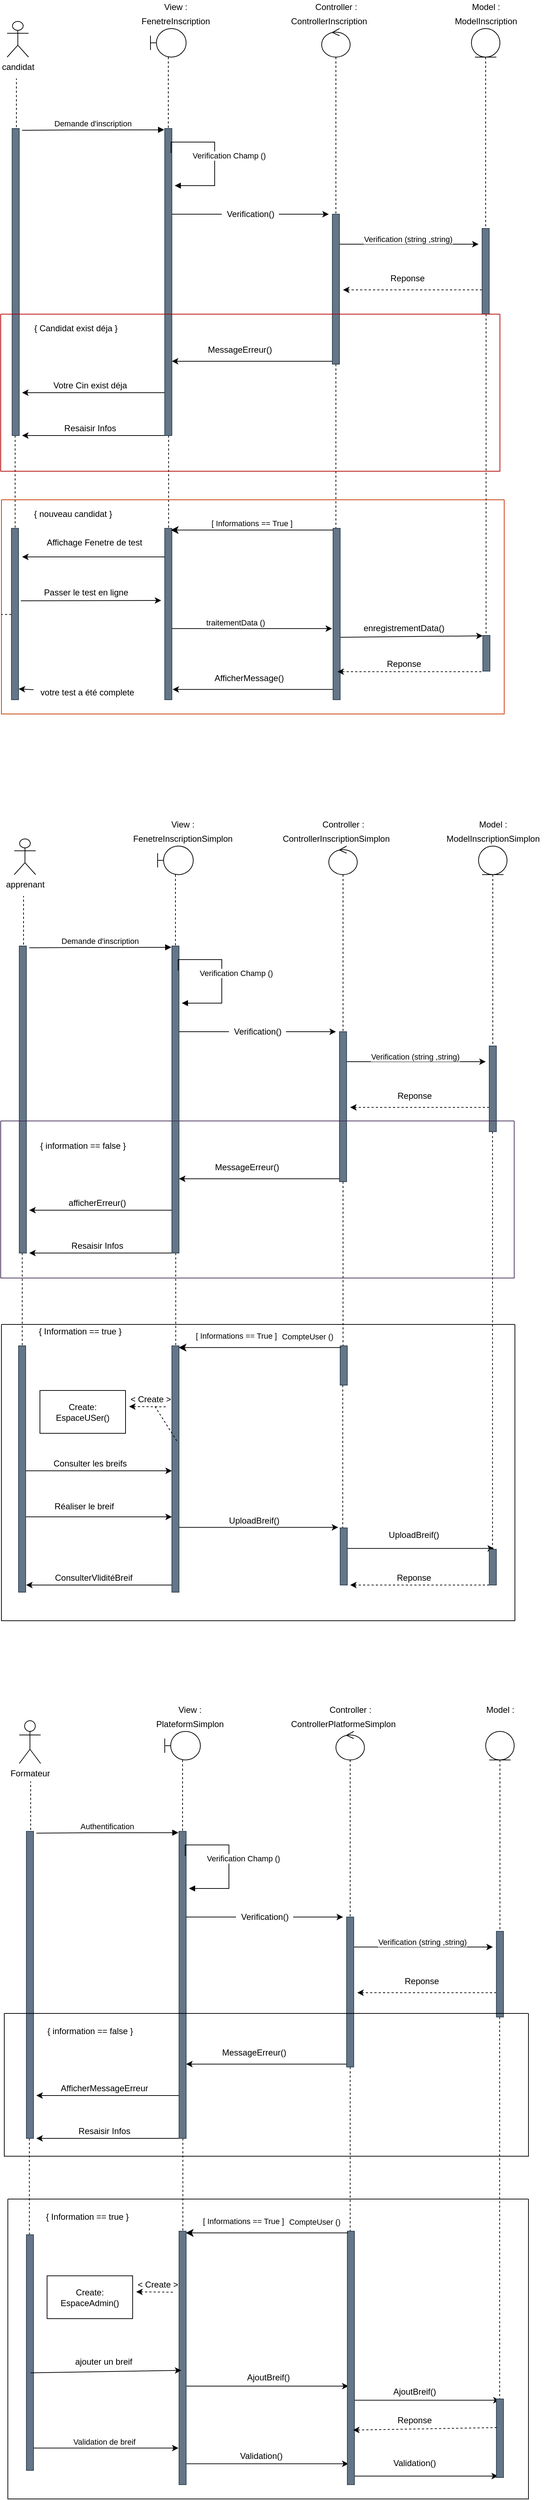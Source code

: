 <mxfile version="15.8.4" type="device"><diagram id="kgpKYQtTHZ0yAKxKKP6v" name="Page-1"><mxGraphModel dx="1038" dy="649" grid="1" gridSize="10" guides="1" tooltips="1" connect="1" arrows="1" fold="1" page="1" pageScale="1" pageWidth="850" pageHeight="1100" background="none" math="0" shadow="0"><root><mxCell id="0"/><mxCell id="1" parent="0"/><mxCell id="9HaZti-iCCpp-NZHSyzZ-1" value="candidat" style="shape=umlActor;verticalLabelPosition=bottom;verticalAlign=top;html=1;outlineConnect=0;" parent="1" vertex="1"><mxGeometry x="29" y="50" width="30" height="50" as="geometry"/></mxCell><mxCell id="9HaZti-iCCpp-NZHSyzZ-6" style="edgeStyle=orthogonalEdgeStyle;rounded=0;orthogonalLoop=1;jettySize=auto;html=1;dashed=1;endArrow=none;endFill=0;" parent="1" edge="1"><mxGeometry relative="1" as="geometry"><mxPoint x="42" y="130" as="targetPoint"/><mxPoint x="38" y="200" as="sourcePoint"/><Array as="points"><mxPoint x="42" y="200"/></Array></mxGeometry></mxCell><mxCell id="9HaZti-iCCpp-NZHSyzZ-76" style="edgeStyle=none;rounded=0;orthogonalLoop=1;jettySize=auto;html=1;entryX=0.52;entryY=0.07;entryDx=0;entryDy=0;entryPerimeter=0;endArrow=none;endFill=0;dashed=1;" parent="1" source="9HaZti-iCCpp-NZHSyzZ-5" target="9HaZti-iCCpp-NZHSyzZ-75" edge="1"><mxGeometry relative="1" as="geometry"/></mxCell><mxCell id="9HaZti-iCCpp-NZHSyzZ-5" value="" style="html=1;points=[];perimeter=orthogonalPerimeter;fillColor=#647687;fontColor=#ffffff;strokeColor=#314354;" parent="1" vertex="1"><mxGeometry x="36" y="200" width="10" height="430" as="geometry"/></mxCell><mxCell id="9HaZti-iCCpp-NZHSyzZ-11" value="" style="shape=umlLifeline;participant=umlBoundary;perimeter=lifelinePerimeter;whiteSpace=wrap;html=1;container=1;collapsible=0;recursiveResize=0;verticalAlign=top;spacingTop=36;outlineConnect=0;" parent="1" vertex="1"><mxGeometry x="230" y="60" width="50" height="140" as="geometry"/></mxCell><mxCell id="9HaZti-iCCpp-NZHSyzZ-13" value="" style="shape=umlLifeline;participant=umlControl;perimeter=lifelinePerimeter;whiteSpace=wrap;html=1;container=1;collapsible=0;recursiveResize=0;verticalAlign=top;spacingTop=36;outlineConnect=0;" parent="1" vertex="1"><mxGeometry x="470" y="60" width="40" height="260" as="geometry"/></mxCell><mxCell id="9HaZti-iCCpp-NZHSyzZ-14" value="" style="shape=umlLifeline;participant=umlEntity;perimeter=lifelinePerimeter;whiteSpace=wrap;html=1;container=1;collapsible=0;recursiveResize=0;verticalAlign=top;spacingTop=36;outlineConnect=0;" parent="1" vertex="1"><mxGeometry x="680" y="60" width="40" height="280" as="geometry"/></mxCell><mxCell id="9HaZti-iCCpp-NZHSyzZ-22" style="edgeStyle=orthogonalEdgeStyle;rounded=0;orthogonalLoop=1;jettySize=auto;html=1;endArrow=classic;endFill=1;startArrow=none;" parent="1" source="9HaZti-iCCpp-NZHSyzZ-23" edge="1"><mxGeometry relative="1" as="geometry"><mxPoint x="480" y="320" as="targetPoint"/></mxGeometry></mxCell><mxCell id="9HaZti-iCCpp-NZHSyzZ-46" style="edgeStyle=none;rounded=0;orthogonalLoop=1;jettySize=auto;html=1;endArrow=classic;endFill=1;" parent="1" source="9HaZti-iCCpp-NZHSyzZ-15" edge="1"><mxGeometry relative="1" as="geometry"><mxPoint x="50" y="570" as="targetPoint"/></mxGeometry></mxCell><mxCell id="9HaZti-iCCpp-NZHSyzZ-54" style="edgeStyle=none;rounded=0;orthogonalLoop=1;jettySize=auto;html=1;endArrow=classic;endFill=1;" parent="1" source="9HaZti-iCCpp-NZHSyzZ-15" edge="1"><mxGeometry relative="1" as="geometry"><mxPoint x="50" y="630" as="targetPoint"/><Array as="points"><mxPoint x="190" y="630"/></Array></mxGeometry></mxCell><mxCell id="9HaZti-iCCpp-NZHSyzZ-77" style="edgeStyle=none;rounded=0;orthogonalLoop=1;jettySize=auto;html=1;entryX=0.54;entryY=0.12;entryDx=0;entryDy=0;entryPerimeter=0;dashed=1;endArrow=none;endFill=0;" parent="1" source="9HaZti-iCCpp-NZHSyzZ-15" target="9HaZti-iCCpp-NZHSyzZ-69" edge="1"><mxGeometry relative="1" as="geometry"/></mxCell><mxCell id="9HaZti-iCCpp-NZHSyzZ-15" value="" style="html=1;points=[];perimeter=orthogonalPerimeter;fillColor=#647687;fontColor=#ffffff;strokeColor=#314354;" parent="1" vertex="1"><mxGeometry x="250" y="200" width="10" height="430" as="geometry"/></mxCell><mxCell id="9HaZti-iCCpp-NZHSyzZ-26" style="edgeStyle=orthogonalEdgeStyle;rounded=0;orthogonalLoop=1;jettySize=auto;html=1;endArrow=classic;endFill=1;" parent="1" source="9HaZti-iCCpp-NZHSyzZ-16" edge="1"><mxGeometry relative="1" as="geometry"><mxPoint x="690" y="362" as="targetPoint"/><Array as="points"><mxPoint x="580" y="362"/><mxPoint x="580" y="362"/></Array></mxGeometry></mxCell><mxCell id="9HaZti-iCCpp-NZHSyzZ-27" value="Verification (string ,string)" style="edgeLabel;html=1;align=center;verticalAlign=middle;resizable=0;points=[];" parent="9HaZti-iCCpp-NZHSyzZ-26" vertex="1" connectable="0"><mxGeometry x="-0.3" y="7" relative="1" as="geometry"><mxPoint x="27" as="offset"/></mxGeometry></mxCell><mxCell id="9HaZti-iCCpp-NZHSyzZ-42" style="edgeStyle=orthogonalEdgeStyle;rounded=0;orthogonalLoop=1;jettySize=auto;html=1;endArrow=classic;endFill=1;" parent="1" source="9HaZti-iCCpp-NZHSyzZ-16" edge="1"><mxGeometry relative="1" as="geometry"><mxPoint x="260" y="526" as="targetPoint"/><Array as="points"><mxPoint x="390" y="526"/><mxPoint x="390" y="526"/></Array></mxGeometry></mxCell><mxCell id="9HaZti-iCCpp-NZHSyzZ-61" style="edgeStyle=none;rounded=0;orthogonalLoop=1;jettySize=auto;html=1;endArrow=none;endFill=0;dashed=1;entryX=0.4;entryY=0.06;entryDx=0;entryDy=0;entryPerimeter=0;" parent="1" source="9HaZti-iCCpp-NZHSyzZ-16" target="9HaZti-iCCpp-NZHSyzZ-62" edge="1"><mxGeometry relative="1" as="geometry"/></mxCell><mxCell id="9HaZti-iCCpp-NZHSyzZ-16" value="" style="html=1;points=[];perimeter=orthogonalPerimeter;fillColor=#647687;fontColor=#ffffff;strokeColor=#314354;" parent="1" vertex="1"><mxGeometry x="485" y="320" width="10" height="210" as="geometry"/></mxCell><mxCell id="9HaZti-iCCpp-NZHSyzZ-18" value="Demande d'inscription" style="html=1;verticalAlign=bottom;endArrow=block;rounded=0;entryX=-0.08;entryY=0.17;entryDx=0;entryDy=0;entryPerimeter=0;exitX=1;exitY=0.166;exitDx=0;exitDy=0;exitPerimeter=0;" parent="1" edge="1"><mxGeometry width="80" relative="1" as="geometry"><mxPoint x="50" y="202.5" as="sourcePoint"/><mxPoint x="249.2" y="201.8" as="targetPoint"/><Array as="points"><mxPoint x="120" y="202"/></Array></mxGeometry></mxCell><mxCell id="9HaZti-iCCpp-NZHSyzZ-21" value="Verification Champ ()" style="html=1;verticalAlign=bottom;endArrow=block;rounded=0;exitX=0.88;exitY=0.08;exitDx=0;exitDy=0;exitPerimeter=0;edgeStyle=orthogonalEdgeStyle;" parent="1" source="9HaZti-iCCpp-NZHSyzZ-15" edge="1"><mxGeometry x="0.085" y="20" width="80" relative="1" as="geometry"><mxPoint x="260" y="330" as="sourcePoint"/><mxPoint x="264" y="280" as="targetPoint"/><Array as="points"><mxPoint x="320" y="219"/><mxPoint x="320" y="280"/><mxPoint x="264" y="280"/></Array><mxPoint as="offset"/></mxGeometry></mxCell><mxCell id="9HaZti-iCCpp-NZHSyzZ-23" value="Verification()" style="text;html=1;align=center;verticalAlign=middle;resizable=0;points=[];autosize=1;strokeColor=none;fillColor=none;" parent="1" vertex="1"><mxGeometry x="330" y="310" width="80" height="20" as="geometry"/></mxCell><mxCell id="9HaZti-iCCpp-NZHSyzZ-24" value="" style="edgeStyle=orthogonalEdgeStyle;rounded=0;orthogonalLoop=1;jettySize=auto;html=1;endArrow=none;endFill=1;" parent="1" source="9HaZti-iCCpp-NZHSyzZ-15" target="9HaZti-iCCpp-NZHSyzZ-23" edge="1"><mxGeometry relative="1" as="geometry"><mxPoint x="480" y="320" as="targetPoint"/><mxPoint x="260" y="320" as="sourcePoint"/><Array as="points"><mxPoint x="270" y="320"/><mxPoint x="270" y="320"/></Array></mxGeometry></mxCell><mxCell id="9HaZti-iCCpp-NZHSyzZ-28" style="edgeStyle=orthogonalEdgeStyle;rounded=0;orthogonalLoop=1;jettySize=auto;html=1;endArrow=classic;endFill=1;dashed=1;" parent="1" source="9HaZti-iCCpp-NZHSyzZ-25" edge="1"><mxGeometry relative="1" as="geometry"><mxPoint x="500" y="426" as="targetPoint"/><Array as="points"><mxPoint x="520" y="426"/></Array></mxGeometry></mxCell><mxCell id="9HaZti-iCCpp-NZHSyzZ-84" style="edgeStyle=none;rounded=0;orthogonalLoop=1;jettySize=auto;html=1;entryX=0.46;entryY=0.2;entryDx=0;entryDy=0;entryPerimeter=0;endArrow=classic;endFill=1;dashed=1;" parent="1" source="9HaZti-iCCpp-NZHSyzZ-25" target="9HaZti-iCCpp-NZHSyzZ-83" edge="1"><mxGeometry relative="1" as="geometry"/></mxCell><mxCell id="9HaZti-iCCpp-NZHSyzZ-25" value="" style="html=1;points=[];perimeter=orthogonalPerimeter;fillColor=#647687;fontColor=#ffffff;strokeColor=#314354;" parent="1" vertex="1"><mxGeometry x="695" y="340" width="10" height="120" as="geometry"/></mxCell><mxCell id="9HaZti-iCCpp-NZHSyzZ-29" value="Reponse" style="text;html=1;align=center;verticalAlign=middle;resizable=0;points=[];autosize=1;strokeColor=none;fillColor=none;" parent="1" vertex="1"><mxGeometry x="560" y="400" width="60" height="20" as="geometry"/></mxCell><mxCell id="9HaZti-iCCpp-NZHSyzZ-30" value="View :" style="text;html=1;align=center;verticalAlign=middle;resizable=0;points=[];autosize=1;strokeColor=none;fillColor=none;" parent="1" vertex="1"><mxGeometry x="240" y="20" width="50" height="20" as="geometry"/></mxCell><mxCell id="9HaZti-iCCpp-NZHSyzZ-31" value="Controller :" style="text;html=1;align=center;verticalAlign=middle;resizable=0;points=[];autosize=1;strokeColor=none;fillColor=none;" parent="1" vertex="1"><mxGeometry x="455" y="20" width="70" height="20" as="geometry"/></mxCell><mxCell id="9HaZti-iCCpp-NZHSyzZ-32" value="Model :" style="text;html=1;align=center;verticalAlign=middle;resizable=0;points=[];autosize=1;strokeColor=none;fillColor=none;" parent="1" vertex="1"><mxGeometry x="675" y="20" width="50" height="20" as="geometry"/></mxCell><mxCell id="9HaZti-iCCpp-NZHSyzZ-33" value="FenetreInscription" style="text;html=1;align=center;verticalAlign=middle;resizable=0;points=[];autosize=1;strokeColor=none;fillColor=none;" parent="1" vertex="1"><mxGeometry x="210" y="40" width="110" height="20" as="geometry"/></mxCell><mxCell id="9HaZti-iCCpp-NZHSyzZ-34" value="ControllerInscription" style="text;html=1;align=center;verticalAlign=middle;resizable=0;points=[];autosize=1;strokeColor=none;fillColor=none;" parent="1" vertex="1"><mxGeometry x="420" y="40" width="120" height="20" as="geometry"/></mxCell><mxCell id="9HaZti-iCCpp-NZHSyzZ-35" value="ModelInscription" style="text;html=1;align=center;verticalAlign=middle;resizable=0;points=[];autosize=1;strokeColor=none;fillColor=none;" parent="1" vertex="1"><mxGeometry x="650" y="40" width="100" height="20" as="geometry"/></mxCell><mxCell id="9HaZti-iCCpp-NZHSyzZ-40" value="" style="swimlane;startSize=0;strokeColor=#B20000;fillColor=#e51400;fontColor=#ffffff;swimlaneFillColor=none;" parent="1" vertex="1"><mxGeometry x="20" y="460" width="700" height="220" as="geometry"/></mxCell><mxCell id="9HaZti-iCCpp-NZHSyzZ-41" value="{ Candidat exist déja }" style="text;html=1;align=center;verticalAlign=middle;resizable=0;points=[];autosize=1;strokeColor=none;fillColor=none;" parent="9HaZti-iCCpp-NZHSyzZ-40" vertex="1"><mxGeometry x="40" y="10" width="130" height="20" as="geometry"/></mxCell><mxCell id="9HaZti-iCCpp-NZHSyzZ-43" value="MessageErreur()" style="text;html=1;align=center;verticalAlign=middle;resizable=0;points=[];autosize=1;strokeColor=none;fillColor=none;" parent="9HaZti-iCCpp-NZHSyzZ-40" vertex="1"><mxGeometry x="280" y="40" width="110" height="20" as="geometry"/></mxCell><mxCell id="9HaZti-iCCpp-NZHSyzZ-47" value="Votre Cin exist déja" style="text;html=1;align=center;verticalAlign=middle;resizable=0;points=[];autosize=1;strokeColor=none;fillColor=none;" parent="9HaZti-iCCpp-NZHSyzZ-40" vertex="1"><mxGeometry x="65" y="90" width="120" height="20" as="geometry"/></mxCell><mxCell id="9HaZti-iCCpp-NZHSyzZ-55" value="Resaisir Infos" style="text;html=1;align=center;verticalAlign=middle;resizable=0;points=[];autosize=1;strokeColor=none;fillColor=none;" parent="9HaZti-iCCpp-NZHSyzZ-40" vertex="1"><mxGeometry x="80" y="150" width="90" height="20" as="geometry"/></mxCell><mxCell id="9HaZti-iCCpp-NZHSyzZ-59" value="" style="swimlane;startSize=0;strokeColor=#C73500;fillColor=#fa6800;fontColor=#000000;" parent="1" vertex="1"><mxGeometry x="21" y="720" width="705" height="300" as="geometry"/></mxCell><mxCell id="9HaZti-iCCpp-NZHSyzZ-60" value="{ nouveau candidat }" style="text;html=1;align=center;verticalAlign=middle;resizable=0;points=[];autosize=1;strokeColor=none;fillColor=none;" parent="9HaZti-iCCpp-NZHSyzZ-59" vertex="1"><mxGeometry x="35" y="10" width="130" height="20" as="geometry"/></mxCell><mxCell id="9HaZti-iCCpp-NZHSyzZ-81" style="edgeStyle=none;rounded=0;orthogonalLoop=1;jettySize=auto;html=1;entryX=-0.14;entryY=0.585;entryDx=0;entryDy=0;entryPerimeter=0;endArrow=classic;endFill=1;" parent="9HaZti-iCCpp-NZHSyzZ-59" source="9HaZti-iCCpp-NZHSyzZ-69" target="9HaZti-iCCpp-NZHSyzZ-62" edge="1"><mxGeometry relative="1" as="geometry"/></mxCell><mxCell id="9HaZti-iCCpp-NZHSyzZ-82" value="traitementData ()" style="edgeLabel;html=1;align=center;verticalAlign=middle;resizable=0;points=[];" parent="9HaZti-iCCpp-NZHSyzZ-81" vertex="1" connectable="0"><mxGeometry x="-0.206" y="9" relative="1" as="geometry"><mxPoint as="offset"/></mxGeometry></mxCell><mxCell id="9HaZti-iCCpp-NZHSyzZ-92" style="edgeStyle=none;rounded=0;orthogonalLoop=1;jettySize=auto;html=1;entryX=1.02;entryY=0.937;entryDx=0;entryDy=0;entryPerimeter=0;endArrow=classic;endFill=1;startArrow=none;" parent="9HaZti-iCCpp-NZHSyzZ-59" source="9HaZti-iCCpp-NZHSyzZ-95" target="9HaZti-iCCpp-NZHSyzZ-75" edge="1"><mxGeometry relative="1" as="geometry"/></mxCell><mxCell id="9HaZti-iCCpp-NZHSyzZ-69" value="" style="html=1;points=[];perimeter=orthogonalPerimeter;strokeColor=#314354;fillColor=#647687;fontColor=#ffffff;" parent="9HaZti-iCCpp-NZHSyzZ-59" vertex="1"><mxGeometry x="229" y="40" width="10" height="240" as="geometry"/></mxCell><mxCell id="9HaZti-iCCpp-NZHSyzZ-71" value="Affichage Fenetre de test" style="text;html=1;align=center;verticalAlign=middle;resizable=0;points=[];autosize=1;strokeColor=none;fillColor=none;" parent="9HaZti-iCCpp-NZHSyzZ-59" vertex="1"><mxGeometry x="55" y="50" width="150" height="20" as="geometry"/></mxCell><mxCell id="9HaZti-iCCpp-NZHSyzZ-78" style="edgeStyle=none;rounded=0;orthogonalLoop=1;jettySize=auto;html=1;dashed=1;endArrow=none;endFill=0;" parent="9HaZti-iCCpp-NZHSyzZ-59" source="9HaZti-iCCpp-NZHSyzZ-75" target="9HaZti-iCCpp-NZHSyzZ-59" edge="1"><mxGeometry relative="1" as="geometry"/></mxCell><mxCell id="9HaZti-iCCpp-NZHSyzZ-79" style="edgeStyle=none;rounded=0;orthogonalLoop=1;jettySize=auto;html=1;endArrow=classic;endFill=1;exitX=1.32;exitY=0.423;exitDx=0;exitDy=0;exitPerimeter=0;" parent="9HaZti-iCCpp-NZHSyzZ-59" source="9HaZti-iCCpp-NZHSyzZ-75" edge="1"><mxGeometry relative="1" as="geometry"><mxPoint x="224" y="141" as="targetPoint"/></mxGeometry></mxCell><mxCell id="9HaZti-iCCpp-NZHSyzZ-75" value="" style="html=1;points=[];perimeter=orthogonalPerimeter;strokeColor=#314354;fillColor=#647687;fontColor=#ffffff;" parent="9HaZti-iCCpp-NZHSyzZ-59" vertex="1"><mxGeometry x="14" y="40" width="10" height="240" as="geometry"/></mxCell><mxCell id="9HaZti-iCCpp-NZHSyzZ-85" style="edgeStyle=none;rounded=0;orthogonalLoop=1;jettySize=auto;html=1;entryX=-0.02;entryY=0.01;entryDx=0;entryDy=0;entryPerimeter=0;endArrow=classic;endFill=1;exitX=0.82;exitY=0.636;exitDx=0;exitDy=0;exitPerimeter=0;" parent="9HaZti-iCCpp-NZHSyzZ-59" source="9HaZti-iCCpp-NZHSyzZ-62" target="9HaZti-iCCpp-NZHSyzZ-83" edge="1"><mxGeometry relative="1" as="geometry"><mxPoint x="474" y="181" as="sourcePoint"/></mxGeometry></mxCell><mxCell id="9HaZti-iCCpp-NZHSyzZ-89" style="edgeStyle=none;rounded=0;orthogonalLoop=1;jettySize=auto;html=1;entryX=1.1;entryY=0.94;entryDx=0;entryDy=0;entryPerimeter=0;endArrow=classic;endFill=1;" parent="9HaZti-iCCpp-NZHSyzZ-59" source="9HaZti-iCCpp-NZHSyzZ-62" target="9HaZti-iCCpp-NZHSyzZ-69" edge="1"><mxGeometry relative="1" as="geometry"/></mxCell><mxCell id="9HaZti-iCCpp-NZHSyzZ-62" value="" style="html=1;points=[];perimeter=orthogonalPerimeter;strokeColor=#314354;fillColor=#647687;fontColor=#ffffff;" parent="9HaZti-iCCpp-NZHSyzZ-59" vertex="1"><mxGeometry x="465" y="40" width="10" height="240" as="geometry"/></mxCell><mxCell id="9HaZti-iCCpp-NZHSyzZ-67" value="[ Informations == True ]" style="html=1;verticalAlign=bottom;endArrow=classic;endSize=8;rounded=0;entryX=0.84;entryY=0.01;entryDx=0;entryDy=0;entryPerimeter=0;startArrow=none;endFill=1;" parent="9HaZti-iCCpp-NZHSyzZ-59" source="9HaZti-iCCpp-NZHSyzZ-62" target="9HaZti-iCCpp-NZHSyzZ-69" edge="1"><mxGeometry relative="1" as="geometry"><mxPoint x="469" y="42" as="sourcePoint"/><mxPoint x="304" y="40" as="targetPoint"/></mxGeometry></mxCell><mxCell id="9HaZti-iCCpp-NZHSyzZ-80" value="Passer le test en ligne&amp;nbsp;" style="text;html=1;align=center;verticalAlign=middle;resizable=0;points=[];autosize=1;strokeColor=none;fillColor=none;" parent="9HaZti-iCCpp-NZHSyzZ-59" vertex="1"><mxGeometry x="50" y="120" width="140" height="20" as="geometry"/></mxCell><mxCell id="9HaZti-iCCpp-NZHSyzZ-87" style="edgeStyle=none;rounded=0;orthogonalLoop=1;jettySize=auto;html=1;entryX=0.82;entryY=0.895;entryDx=0;entryDy=0;entryPerimeter=0;endArrow=classic;endFill=1;dashed=1;" parent="9HaZti-iCCpp-NZHSyzZ-59" edge="1"><mxGeometry relative="1" as="geometry"><mxPoint x="673" y="240.8" as="sourcePoint"/><mxPoint x="471.2" y="240.8" as="targetPoint"/></mxGeometry></mxCell><mxCell id="9HaZti-iCCpp-NZHSyzZ-83" value="" style="html=1;points=[];perimeter=orthogonalPerimeter;strokeColor=#314354;fillColor=#647687;fontColor=#ffffff;" parent="9HaZti-iCCpp-NZHSyzZ-59" vertex="1"><mxGeometry x="675" y="190" width="10" height="50" as="geometry"/></mxCell><mxCell id="9HaZti-iCCpp-NZHSyzZ-88" value="Reponse" style="text;html=1;align=center;verticalAlign=middle;resizable=0;points=[];autosize=1;strokeColor=none;fillColor=none;" parent="9HaZti-iCCpp-NZHSyzZ-59" vertex="1"><mxGeometry x="534" y="220" width="60" height="20" as="geometry"/></mxCell><mxCell id="9HaZti-iCCpp-NZHSyzZ-86" value="enregistrementData()" style="text;html=1;align=center;verticalAlign=middle;resizable=0;points=[];autosize=1;strokeColor=none;fillColor=none;" parent="9HaZti-iCCpp-NZHSyzZ-59" vertex="1"><mxGeometry x="499" y="170" width="130" height="20" as="geometry"/></mxCell><mxCell id="9HaZti-iCCpp-NZHSyzZ-95" value="votre test a été complete" style="text;html=1;align=center;verticalAlign=middle;resizable=0;points=[];autosize=1;strokeColor=none;fillColor=none;" parent="9HaZti-iCCpp-NZHSyzZ-59" vertex="1"><mxGeometry x="45" y="260" width="150" height="20" as="geometry"/></mxCell><mxCell id="N0QsIv5py04V36Hzskv6-5" value="" style="edgeStyle=none;rounded=0;orthogonalLoop=1;jettySize=auto;html=1;entryX=1.24;entryY=0.99;entryDx=0;entryDy=0;entryPerimeter=0;endArrow=none;endFill=1;" parent="9HaZti-iCCpp-NZHSyzZ-59" source="9HaZti-iCCpp-NZHSyzZ-69" target="9HaZti-iCCpp-NZHSyzZ-95" edge="1"><mxGeometry relative="1" as="geometry"><mxPoint x="250" y="997.6" as="sourcePoint"/><mxPoint x="47.4" y="997.6" as="targetPoint"/></mxGeometry></mxCell><mxCell id="9HaZti-iCCpp-NZHSyzZ-68" value="" style="html=1;verticalAlign=bottom;endArrow=none;endSize=8;rounded=0;" parent="1" edge="1"><mxGeometry relative="1" as="geometry"><mxPoint x="495" y="762" as="sourcePoint"/><mxPoint x="495" y="762" as="targetPoint"/></mxGeometry></mxCell><mxCell id="9HaZti-iCCpp-NZHSyzZ-70" style="edgeStyle=none;rounded=0;orthogonalLoop=1;jettySize=auto;html=1;endArrow=classic;endFill=1;" parent="1" source="9HaZti-iCCpp-NZHSyzZ-69" edge="1"><mxGeometry relative="1" as="geometry"><mxPoint x="50" y="800" as="targetPoint"/></mxGeometry></mxCell><mxCell id="9HaZti-iCCpp-NZHSyzZ-90" value="AfficherMessage()" style="text;html=1;align=center;verticalAlign=middle;resizable=0;points=[];autosize=1;strokeColor=none;fillColor=none;" parent="1" vertex="1"><mxGeometry x="313" y="960" width="110" height="20" as="geometry"/></mxCell><mxCell id="9HaZti-iCCpp-NZHSyzZ-96" value="apprenant" style="shape=umlActor;verticalLabelPosition=bottom;verticalAlign=top;html=1;outlineConnect=0;" parent="1" vertex="1"><mxGeometry x="39" y="1195" width="30" height="50" as="geometry"/></mxCell><mxCell id="9HaZti-iCCpp-NZHSyzZ-97" style="edgeStyle=orthogonalEdgeStyle;rounded=0;orthogonalLoop=1;jettySize=auto;html=1;dashed=1;endArrow=none;endFill=0;" parent="1" edge="1"><mxGeometry relative="1" as="geometry"><mxPoint x="52" y="1275" as="targetPoint"/><mxPoint x="48" y="1345" as="sourcePoint"/><Array as="points"><mxPoint x="52" y="1345"/></Array></mxGeometry></mxCell><mxCell id="9HaZti-iCCpp-NZHSyzZ-98" style="edgeStyle=none;rounded=0;orthogonalLoop=1;jettySize=auto;html=1;entryX=0.52;entryY=0.07;entryDx=0;entryDy=0;entryPerimeter=0;endArrow=none;endFill=0;dashed=1;" parent="1" source="9HaZti-iCCpp-NZHSyzZ-99" target="9HaZti-iCCpp-NZHSyzZ-138" edge="1"><mxGeometry relative="1" as="geometry"/></mxCell><mxCell id="9HaZti-iCCpp-NZHSyzZ-99" value="" style="html=1;points=[];perimeter=orthogonalPerimeter;fillColor=#647687;fontColor=#ffffff;strokeColor=#314354;" parent="1" vertex="1"><mxGeometry x="46" y="1345" width="10" height="430" as="geometry"/></mxCell><mxCell id="9HaZti-iCCpp-NZHSyzZ-100" value="" style="shape=umlLifeline;participant=umlBoundary;perimeter=lifelinePerimeter;whiteSpace=wrap;html=1;container=1;collapsible=0;recursiveResize=0;verticalAlign=top;spacingTop=36;outlineConnect=0;" parent="1" vertex="1"><mxGeometry x="240" y="1205" width="50" height="140" as="geometry"/></mxCell><mxCell id="9HaZti-iCCpp-NZHSyzZ-101" value="" style="shape=umlLifeline;participant=umlControl;perimeter=lifelinePerimeter;whiteSpace=wrap;html=1;container=1;collapsible=0;recursiveResize=0;verticalAlign=top;spacingTop=36;outlineConnect=0;" parent="1" vertex="1"><mxGeometry x="480" y="1205" width="40" height="260" as="geometry"/></mxCell><mxCell id="9HaZti-iCCpp-NZHSyzZ-102" value="" style="shape=umlLifeline;participant=umlEntity;perimeter=lifelinePerimeter;whiteSpace=wrap;html=1;container=1;collapsible=0;recursiveResize=0;verticalAlign=top;spacingTop=36;outlineConnect=0;" parent="1" vertex="1"><mxGeometry x="690" y="1205" width="40" height="280" as="geometry"/></mxCell><mxCell id="9HaZti-iCCpp-NZHSyzZ-103" style="edgeStyle=orthogonalEdgeStyle;rounded=0;orthogonalLoop=1;jettySize=auto;html=1;endArrow=classic;endFill=1;startArrow=none;" parent="1" source="9HaZti-iCCpp-NZHSyzZ-115" edge="1"><mxGeometry relative="1" as="geometry"><mxPoint x="490" y="1465" as="targetPoint"/></mxGeometry></mxCell><mxCell id="9HaZti-iCCpp-NZHSyzZ-104" style="edgeStyle=none;rounded=0;orthogonalLoop=1;jettySize=auto;html=1;endArrow=classic;endFill=1;" parent="1" source="9HaZti-iCCpp-NZHSyzZ-107" edge="1"><mxGeometry relative="1" as="geometry"><mxPoint x="60" y="1715" as="targetPoint"/></mxGeometry></mxCell><mxCell id="9HaZti-iCCpp-NZHSyzZ-105" style="edgeStyle=none;rounded=0;orthogonalLoop=1;jettySize=auto;html=1;endArrow=classic;endFill=1;" parent="1" source="9HaZti-iCCpp-NZHSyzZ-107" edge="1"><mxGeometry relative="1" as="geometry"><mxPoint x="60" y="1775" as="targetPoint"/><Array as="points"><mxPoint x="200" y="1775"/></Array></mxGeometry></mxCell><mxCell id="9HaZti-iCCpp-NZHSyzZ-106" style="edgeStyle=none;rounded=0;orthogonalLoop=1;jettySize=auto;html=1;entryX=0.54;entryY=0.12;entryDx=0;entryDy=0;entryPerimeter=0;dashed=1;endArrow=none;endFill=0;" parent="1" source="9HaZti-iCCpp-NZHSyzZ-107" target="9HaZti-iCCpp-NZHSyzZ-135" edge="1"><mxGeometry relative="1" as="geometry"/></mxCell><mxCell id="9HaZti-iCCpp-NZHSyzZ-107" value="" style="html=1;points=[];perimeter=orthogonalPerimeter;fillColor=#647687;fontColor=#ffffff;strokeColor=#314354;" parent="1" vertex="1"><mxGeometry x="260" y="1345" width="10" height="430" as="geometry"/></mxCell><mxCell id="9HaZti-iCCpp-NZHSyzZ-108" style="edgeStyle=orthogonalEdgeStyle;rounded=0;orthogonalLoop=1;jettySize=auto;html=1;endArrow=classic;endFill=1;" parent="1" source="9HaZti-iCCpp-NZHSyzZ-112" edge="1"><mxGeometry relative="1" as="geometry"><mxPoint x="700" y="1507" as="targetPoint"/><Array as="points"><mxPoint x="590" y="1507"/><mxPoint x="590" y="1507"/></Array></mxGeometry></mxCell><mxCell id="9HaZti-iCCpp-NZHSyzZ-109" value="Verification (string ,string)" style="edgeLabel;html=1;align=center;verticalAlign=middle;resizable=0;points=[];" parent="9HaZti-iCCpp-NZHSyzZ-108" vertex="1" connectable="0"><mxGeometry x="-0.3" y="7" relative="1" as="geometry"><mxPoint x="27" as="offset"/></mxGeometry></mxCell><mxCell id="9HaZti-iCCpp-NZHSyzZ-110" style="edgeStyle=orthogonalEdgeStyle;rounded=0;orthogonalLoop=1;jettySize=auto;html=1;endArrow=classic;endFill=1;" parent="1" source="9HaZti-iCCpp-NZHSyzZ-112" edge="1"><mxGeometry relative="1" as="geometry"><mxPoint x="270" y="1671" as="targetPoint"/><Array as="points"><mxPoint x="400" y="1671"/><mxPoint x="400" y="1671"/></Array></mxGeometry></mxCell><mxCell id="9HaZti-iCCpp-NZHSyzZ-111" style="edgeStyle=none;rounded=0;orthogonalLoop=1;jettySize=auto;html=1;endArrow=none;endFill=0;dashed=1;entryX=0.4;entryY=0.06;entryDx=0;entryDy=0;entryPerimeter=0;" parent="1" source="9HaZti-iCCpp-NZHSyzZ-112" target="9HaZti-iCCpp-NZHSyzZ-141" edge="1"><mxGeometry relative="1" as="geometry"/></mxCell><mxCell id="9HaZti-iCCpp-NZHSyzZ-112" value="" style="html=1;points=[];perimeter=orthogonalPerimeter;fillColor=#647687;fontColor=#ffffff;strokeColor=#314354;" parent="1" vertex="1"><mxGeometry x="495" y="1465" width="10" height="210" as="geometry"/></mxCell><mxCell id="9HaZti-iCCpp-NZHSyzZ-113" value="Demande d'inscription" style="html=1;verticalAlign=bottom;endArrow=block;rounded=0;entryX=-0.08;entryY=0.17;entryDx=0;entryDy=0;entryPerimeter=0;exitX=1;exitY=0.166;exitDx=0;exitDy=0;exitPerimeter=0;" parent="1" edge="1"><mxGeometry width="80" relative="1" as="geometry"><mxPoint x="60" y="1347.5" as="sourcePoint"/><mxPoint x="259.2" y="1346.8" as="targetPoint"/><Array as="points"><mxPoint x="130" y="1347"/></Array></mxGeometry></mxCell><mxCell id="9HaZti-iCCpp-NZHSyzZ-114" value="Verification Champ ()" style="html=1;verticalAlign=bottom;endArrow=block;rounded=0;exitX=0.88;exitY=0.08;exitDx=0;exitDy=0;exitPerimeter=0;edgeStyle=orthogonalEdgeStyle;" parent="1" source="9HaZti-iCCpp-NZHSyzZ-107" edge="1"><mxGeometry x="0.085" y="20" width="80" relative="1" as="geometry"><mxPoint x="270" y="1475" as="sourcePoint"/><mxPoint x="274" y="1425" as="targetPoint"/><Array as="points"><mxPoint x="330" y="1364"/><mxPoint x="330" y="1425"/><mxPoint x="274" y="1425"/></Array><mxPoint as="offset"/></mxGeometry></mxCell><mxCell id="9HaZti-iCCpp-NZHSyzZ-115" value="Verification()" style="text;html=1;align=center;verticalAlign=middle;resizable=0;points=[];autosize=1;strokeColor=none;fillColor=none;" parent="1" vertex="1"><mxGeometry x="340" y="1455" width="80" height="20" as="geometry"/></mxCell><mxCell id="9HaZti-iCCpp-NZHSyzZ-116" value="" style="edgeStyle=orthogonalEdgeStyle;rounded=0;orthogonalLoop=1;jettySize=auto;html=1;endArrow=none;endFill=1;" parent="1" source="9HaZti-iCCpp-NZHSyzZ-107" target="9HaZti-iCCpp-NZHSyzZ-115" edge="1"><mxGeometry relative="1" as="geometry"><mxPoint x="490" y="1465" as="targetPoint"/><mxPoint x="270" y="1465" as="sourcePoint"/><Array as="points"><mxPoint x="280" y="1465"/><mxPoint x="280" y="1465"/></Array></mxGeometry></mxCell><mxCell id="9HaZti-iCCpp-NZHSyzZ-117" style="edgeStyle=orthogonalEdgeStyle;rounded=0;orthogonalLoop=1;jettySize=auto;html=1;endArrow=classic;endFill=1;dashed=1;" parent="1" source="9HaZti-iCCpp-NZHSyzZ-119" edge="1"><mxGeometry relative="1" as="geometry"><mxPoint x="510" y="1571" as="targetPoint"/><Array as="points"><mxPoint x="530" y="1571"/></Array></mxGeometry></mxCell><mxCell id="9HaZti-iCCpp-NZHSyzZ-118" style="edgeStyle=none;rounded=0;orthogonalLoop=1;jettySize=auto;html=1;entryX=0.46;entryY=0.2;entryDx=0;entryDy=0;entryPerimeter=0;endArrow=classic;endFill=1;dashed=1;" parent="1" source="9HaZti-iCCpp-NZHSyzZ-119" target="9HaZti-iCCpp-NZHSyzZ-145" edge="1"><mxGeometry relative="1" as="geometry"/></mxCell><mxCell id="9HaZti-iCCpp-NZHSyzZ-119" value="" style="html=1;points=[];perimeter=orthogonalPerimeter;fillColor=#647687;fontColor=#ffffff;strokeColor=#314354;" parent="1" vertex="1"><mxGeometry x="705" y="1485" width="10" height="120" as="geometry"/></mxCell><mxCell id="9HaZti-iCCpp-NZHSyzZ-120" value="Reponse" style="text;html=1;align=center;verticalAlign=middle;resizable=0;points=[];autosize=1;strokeColor=none;fillColor=none;" parent="1" vertex="1"><mxGeometry x="570" y="1545" width="60" height="20" as="geometry"/></mxCell><mxCell id="9HaZti-iCCpp-NZHSyzZ-121" value="View :" style="text;html=1;align=center;verticalAlign=middle;resizable=0;points=[];autosize=1;strokeColor=none;fillColor=none;" parent="1" vertex="1"><mxGeometry x="250" y="1165" width="50" height="20" as="geometry"/></mxCell><mxCell id="9HaZti-iCCpp-NZHSyzZ-122" value="Controller :" style="text;html=1;align=center;verticalAlign=middle;resizable=0;points=[];autosize=1;strokeColor=none;fillColor=none;" parent="1" vertex="1"><mxGeometry x="465" y="1165" width="70" height="20" as="geometry"/></mxCell><mxCell id="9HaZti-iCCpp-NZHSyzZ-123" value="Model :" style="text;html=1;align=center;verticalAlign=middle;resizable=0;points=[];autosize=1;strokeColor=none;fillColor=none;" parent="1" vertex="1"><mxGeometry x="685" y="1165" width="50" height="20" as="geometry"/></mxCell><mxCell id="9HaZti-iCCpp-NZHSyzZ-124" value="FenetreInscriptionSimplon" style="text;html=1;align=center;verticalAlign=middle;resizable=0;points=[];autosize=1;strokeColor=none;fillColor=none;" parent="1" vertex="1"><mxGeometry x="200" y="1185" width="150" height="20" as="geometry"/></mxCell><mxCell id="9HaZti-iCCpp-NZHSyzZ-125" value="ControllerInscriptionSimplon" style="text;html=1;align=center;verticalAlign=middle;resizable=0;points=[];autosize=1;strokeColor=none;fillColor=none;" parent="1" vertex="1"><mxGeometry x="405" y="1185" width="170" height="20" as="geometry"/></mxCell><mxCell id="9HaZti-iCCpp-NZHSyzZ-126" value="ModelInscriptionSimplon" style="text;html=1;align=center;verticalAlign=middle;resizable=0;points=[];autosize=1;strokeColor=none;fillColor=none;" parent="1" vertex="1"><mxGeometry x="635" y="1185" width="150" height="20" as="geometry"/></mxCell><mxCell id="9HaZti-iCCpp-NZHSyzZ-127" value="{ information == false }" style="text;html=1;align=center;verticalAlign=middle;resizable=0;points=[];autosize=1;strokeColor=none;fillColor=none;" parent="1" vertex="1"><mxGeometry x="65" y="1615" width="140" height="20" as="geometry"/></mxCell><mxCell id="9HaZti-iCCpp-NZHSyzZ-128" value="MessageErreur()" style="text;html=1;align=center;verticalAlign=middle;resizable=0;points=[];autosize=1;strokeColor=none;fillColor=none;" parent="1" vertex="1"><mxGeometry x="310" y="1645" width="110" height="20" as="geometry"/></mxCell><mxCell id="9HaZti-iCCpp-NZHSyzZ-129" value="afficherErreur()" style="text;html=1;align=center;verticalAlign=middle;resizable=0;points=[];autosize=1;strokeColor=none;fillColor=none;" parent="1" vertex="1"><mxGeometry x="105" y="1695" width="100" height="20" as="geometry"/></mxCell><mxCell id="9HaZti-iCCpp-NZHSyzZ-130" value="Resaisir Infos" style="text;html=1;align=center;verticalAlign=middle;resizable=0;points=[];autosize=1;strokeColor=none;fillColor=none;" parent="1" vertex="1"><mxGeometry x="110" y="1755" width="90" height="20" as="geometry"/></mxCell><mxCell id="9HaZti-iCCpp-NZHSyzZ-131" value="{ Information == true }" style="text;html=1;align=center;verticalAlign=middle;resizable=0;points=[];autosize=1;strokeColor=none;fillColor=none;" parent="1" vertex="1"><mxGeometry x="66" y="1875" width="130" height="20" as="geometry"/></mxCell><mxCell id="HofgpqDDcYQfNOfM9iw8-7" style="edgeStyle=none;rounded=0;orthogonalLoop=1;jettySize=auto;html=1;entryX=-0.28;entryY=-0.01;entryDx=0;entryDy=0;entryPerimeter=0;" edge="1" parent="1" source="9HaZti-iCCpp-NZHSyzZ-135" target="HofgpqDDcYQfNOfM9iw8-5"><mxGeometry relative="1" as="geometry"/></mxCell><mxCell id="HofgpqDDcYQfNOfM9iw8-14" style="edgeStyle=none;rounded=0;orthogonalLoop=1;jettySize=auto;html=1;entryX=1.06;entryY=0.971;entryDx=0;entryDy=0;entryPerimeter=0;" edge="1" parent="1" source="9HaZti-iCCpp-NZHSyzZ-135" target="9HaZti-iCCpp-NZHSyzZ-138"><mxGeometry relative="1" as="geometry"/></mxCell><mxCell id="9HaZti-iCCpp-NZHSyzZ-135" value="" style="html=1;points=[];perimeter=orthogonalPerimeter;strokeColor=#314354;fillColor=#647687;fontColor=#ffffff;" parent="1" vertex="1"><mxGeometry x="260" y="1905" width="10" height="345" as="geometry"/></mxCell><mxCell id="HofgpqDDcYQfNOfM9iw8-1" style="rounded=0;orthogonalLoop=1;jettySize=auto;html=1;" edge="1" parent="1" source="9HaZti-iCCpp-NZHSyzZ-138"><mxGeometry relative="1" as="geometry"><mxPoint x="260" y="2080" as="targetPoint"/></mxGeometry></mxCell><mxCell id="HofgpqDDcYQfNOfM9iw8-3" style="edgeStyle=none;rounded=0;orthogonalLoop=1;jettySize=auto;html=1;entryX=0;entryY=0.951;entryDx=0;entryDy=0;entryPerimeter=0;" edge="1" parent="1"><mxGeometry relative="1" as="geometry"><mxPoint x="55" y="2144.545" as="sourcePoint"/><mxPoint x="260" y="2144.545" as="targetPoint"/></mxGeometry></mxCell><mxCell id="9HaZti-iCCpp-NZHSyzZ-138" value="" style="html=1;points=[];perimeter=orthogonalPerimeter;strokeColor=#314354;fillColor=#647687;fontColor=#ffffff;" parent="1" vertex="1"><mxGeometry x="45" y="1905" width="10" height="345" as="geometry"/></mxCell><mxCell id="HofgpqDDcYQfNOfM9iw8-6" style="edgeStyle=none;rounded=0;orthogonalLoop=1;jettySize=auto;html=1;entryX=0.36;entryY=0.12;entryDx=0;entryDy=0;entryPerimeter=0;dashed=1;" edge="1" parent="1" source="9HaZti-iCCpp-NZHSyzZ-141" target="HofgpqDDcYQfNOfM9iw8-5"><mxGeometry relative="1" as="geometry"/></mxCell><mxCell id="9HaZti-iCCpp-NZHSyzZ-141" value="" style="html=1;points=[];perimeter=orthogonalPerimeter;strokeColor=#314354;fillColor=#647687;fontColor=#ffffff;" parent="1" vertex="1"><mxGeometry x="496" y="1905" width="10" height="55" as="geometry"/></mxCell><mxCell id="9HaZti-iCCpp-NZHSyzZ-142" value="[ Informations == True ]" style="html=1;verticalAlign=bottom;endArrow=classic;endSize=8;rounded=0;entryX=0.84;entryY=0.01;entryDx=0;entryDy=0;entryPerimeter=0;startArrow=none;endFill=1;" parent="1" edge="1"><mxGeometry x="0.292" y="-7" relative="1" as="geometry"><mxPoint x="497" y="1907.4" as="sourcePoint"/><mxPoint x="269.4" y="1907.4" as="targetPoint"/><mxPoint as="offset"/></mxGeometry></mxCell><mxCell id="9HaZti-iCCpp-NZHSyzZ-155" value="CompteUser ()" style="edgeLabel;html=1;align=center;verticalAlign=middle;resizable=0;points=[];" parent="9HaZti-iCCpp-NZHSyzZ-142" vertex="1" connectable="0"><mxGeometry x="-0.61" y="-9" relative="1" as="geometry"><mxPoint x="-3" y="-7" as="offset"/></mxGeometry></mxCell><mxCell id="9HaZti-iCCpp-NZHSyzZ-148" value="" style="html=1;verticalAlign=bottom;endArrow=none;endSize=8;rounded=0;" parent="1" edge="1"><mxGeometry relative="1" as="geometry"><mxPoint x="505" y="1907" as="sourcePoint"/><mxPoint x="505" y="1907" as="targetPoint"/></mxGeometry></mxCell><mxCell id="9HaZti-iCCpp-NZHSyzZ-153" value="" style="swimlane;startSize=0;strokeColor=#432D57;fillColor=#76608a;fontColor=#ffffff;" parent="1" vertex="1"><mxGeometry x="20" y="1590" width="720" height="220" as="geometry"/></mxCell><mxCell id="9HaZti-iCCpp-NZHSyzZ-154" value="" style="swimlane;startSize=0;strokeColor=default;gradientColor=none;" parent="1" vertex="1"><mxGeometry x="21" y="1875" width="720" height="415" as="geometry"/></mxCell><mxCell id="9HaZti-iCCpp-NZHSyzZ-156" value="Create:&lt;br&gt;EspaceUSer()" style="rounded=0;whiteSpace=wrap;html=1;strokeColor=default;gradientColor=none;" parent="9HaZti-iCCpp-NZHSyzZ-154" vertex="1"><mxGeometry x="54" y="92.5" width="120" height="60" as="geometry"/></mxCell><mxCell id="HofgpqDDcYQfNOfM9iw8-2" value="Consulter les breifs" style="text;html=1;align=center;verticalAlign=middle;resizable=0;points=[];autosize=1;strokeColor=none;fillColor=none;" vertex="1" parent="9HaZti-iCCpp-NZHSyzZ-154"><mxGeometry x="64" y="185" width="120" height="20" as="geometry"/></mxCell><mxCell id="HofgpqDDcYQfNOfM9iw8-4" value="Réaliser le breif&amp;nbsp;&amp;nbsp;" style="text;html=1;align=center;verticalAlign=middle;resizable=0;points=[];autosize=1;strokeColor=none;fillColor=none;" vertex="1" parent="9HaZti-iCCpp-NZHSyzZ-154"><mxGeometry x="64" y="245" width="110" height="20" as="geometry"/></mxCell><mxCell id="HofgpqDDcYQfNOfM9iw8-9" style="edgeStyle=none;rounded=0;orthogonalLoop=1;jettySize=auto;html=1;entryX=0.66;entryY=-0.024;entryDx=0;entryDy=0;entryPerimeter=0;" edge="1" parent="9HaZti-iCCpp-NZHSyzZ-154" source="HofgpqDDcYQfNOfM9iw8-5" target="9HaZti-iCCpp-NZHSyzZ-145"><mxGeometry relative="1" as="geometry"/></mxCell><mxCell id="HofgpqDDcYQfNOfM9iw8-5" value="" style="html=1;points=[];perimeter=orthogonalPerimeter;fillColor=#647687;fontColor=#ffffff;strokeColor=#314354;" vertex="1" parent="9HaZti-iCCpp-NZHSyzZ-154"><mxGeometry x="475" y="285" width="10" height="80" as="geometry"/></mxCell><mxCell id="HofgpqDDcYQfNOfM9iw8-8" value="UploadBreif()" style="text;html=1;align=center;verticalAlign=middle;resizable=0;points=[];autosize=1;strokeColor=none;fillColor=none;" vertex="1" parent="9HaZti-iCCpp-NZHSyzZ-154"><mxGeometry x="309" y="265" width="90" height="20" as="geometry"/></mxCell><mxCell id="HofgpqDDcYQfNOfM9iw8-11" style="edgeStyle=none;rounded=0;orthogonalLoop=1;jettySize=auto;html=1;entryX=1.4;entryY=1;entryDx=0;entryDy=0;entryPerimeter=0;dashed=1;" edge="1" parent="9HaZti-iCCpp-NZHSyzZ-154" source="9HaZti-iCCpp-NZHSyzZ-145" target="HofgpqDDcYQfNOfM9iw8-5"><mxGeometry relative="1" as="geometry"/></mxCell><mxCell id="9HaZti-iCCpp-NZHSyzZ-145" value="" style="html=1;points=[];perimeter=orthogonalPerimeter;strokeColor=#314354;fillColor=#647687;fontColor=#ffffff;" parent="9HaZti-iCCpp-NZHSyzZ-154" vertex="1"><mxGeometry x="684" y="315" width="10" height="50" as="geometry"/></mxCell><mxCell id="HofgpqDDcYQfNOfM9iw8-10" value="UploadBreif()" style="text;html=1;align=center;verticalAlign=middle;resizable=0;points=[];autosize=1;strokeColor=none;fillColor=none;" vertex="1" parent="9HaZti-iCCpp-NZHSyzZ-154"><mxGeometry x="533" y="285" width="90" height="20" as="geometry"/></mxCell><mxCell id="HofgpqDDcYQfNOfM9iw8-12" value="Reponse" style="text;html=1;align=center;verticalAlign=middle;resizable=0;points=[];autosize=1;strokeColor=none;fillColor=none;" vertex="1" parent="9HaZti-iCCpp-NZHSyzZ-154"><mxGeometry x="548" y="345" width="60" height="20" as="geometry"/></mxCell><mxCell id="HofgpqDDcYQfNOfM9iw8-15" value="ConsulterVliditéBreif" style="text;html=1;align=center;verticalAlign=middle;resizable=0;points=[];autosize=1;strokeColor=none;fillColor=none;" vertex="1" parent="9HaZti-iCCpp-NZHSyzZ-154"><mxGeometry x="69" y="345" width="120" height="20" as="geometry"/></mxCell><mxCell id="9HaZti-iCCpp-NZHSyzZ-157" style="edgeStyle=none;rounded=0;orthogonalLoop=1;jettySize=auto;html=1;entryX=0.76;entryY=0.389;entryDx=0;entryDy=0;entryPerimeter=0;endArrow=none;endFill=0;startArrow=none;startFill=1;dashed=1;" parent="1" source="9HaZti-iCCpp-NZHSyzZ-158" target="9HaZti-iCCpp-NZHSyzZ-135" edge="1"><mxGeometry relative="1" as="geometry"/></mxCell><mxCell id="9HaZti-iCCpp-NZHSyzZ-158" value="&amp;lt; Create &amp;gt;" style="text;html=1;align=center;verticalAlign=middle;resizable=0;points=[];autosize=1;strokeColor=none;fillColor=none;" parent="1" vertex="1"><mxGeometry x="195" y="1970" width="70" height="20" as="geometry"/></mxCell><mxCell id="9HaZti-iCCpp-NZHSyzZ-159" value="" style="edgeStyle=none;rounded=0;orthogonalLoop=1;jettySize=auto;html=1;entryX=0.82;entryY=1.02;entryDx=0;entryDy=0;entryPerimeter=0;endArrow=none;endFill=0;startArrow=classic;startFill=1;dashed=1;" parent="1" target="9HaZti-iCCpp-NZHSyzZ-158" edge="1"><mxGeometry relative="1" as="geometry"><mxPoint x="200" y="1990" as="sourcePoint"/><mxPoint x="267.6" y="1998.36" as="targetPoint"/></mxGeometry></mxCell><mxCell id="9HaZti-iCCpp-NZHSyzZ-160" style="edgeStyle=orthogonalEdgeStyle;rounded=0;orthogonalLoop=1;jettySize=auto;html=1;dashed=1;endArrow=none;endFill=0;" parent="1" edge="1"><mxGeometry relative="1" as="geometry"><mxPoint x="62" y="2515" as="targetPoint"/><mxPoint x="58" y="2585" as="sourcePoint"/><Array as="points"><mxPoint x="62" y="2585"/></Array></mxGeometry></mxCell><mxCell id="9HaZti-iCCpp-NZHSyzZ-161" style="edgeStyle=none;rounded=0;orthogonalLoop=1;jettySize=auto;html=1;entryX=0.52;entryY=0.07;entryDx=0;entryDy=0;entryPerimeter=0;endArrow=none;endFill=0;dashed=1;" parent="1" source="9HaZti-iCCpp-NZHSyzZ-162" edge="1"><mxGeometry relative="1" as="geometry"><mxPoint x="60.2" y="3159.35" as="targetPoint"/></mxGeometry></mxCell><mxCell id="9HaZti-iCCpp-NZHSyzZ-162" value="" style="html=1;points=[];perimeter=orthogonalPerimeter;fillColor=#647687;fontColor=#ffffff;strokeColor=#314354;" parent="1" vertex="1"><mxGeometry x="56" y="2585" width="10" height="430" as="geometry"/></mxCell><mxCell id="9HaZti-iCCpp-NZHSyzZ-163" value="" style="shape=umlLifeline;participant=umlBoundary;perimeter=lifelinePerimeter;whiteSpace=wrap;html=1;container=1;collapsible=0;recursiveResize=0;verticalAlign=top;spacingTop=36;outlineConnect=0;" parent="1" vertex="1"><mxGeometry x="250" y="2445" width="50" height="140" as="geometry"/></mxCell><mxCell id="9HaZti-iCCpp-NZHSyzZ-164" value="" style="shape=umlLifeline;participant=umlControl;perimeter=lifelinePerimeter;whiteSpace=wrap;html=1;container=1;collapsible=0;recursiveResize=0;verticalAlign=top;spacingTop=36;outlineConnect=0;" parent="1" vertex="1"><mxGeometry x="490" y="2445" width="40" height="260" as="geometry"/></mxCell><mxCell id="9HaZti-iCCpp-NZHSyzZ-165" value="" style="shape=umlLifeline;participant=umlEntity;perimeter=lifelinePerimeter;whiteSpace=wrap;html=1;container=1;collapsible=0;recursiveResize=0;verticalAlign=top;spacingTop=36;outlineConnect=0;" parent="1" vertex="1"><mxGeometry x="700" y="2445" width="40" height="280" as="geometry"/></mxCell><mxCell id="9HaZti-iCCpp-NZHSyzZ-166" style="edgeStyle=orthogonalEdgeStyle;rounded=0;orthogonalLoop=1;jettySize=auto;html=1;endArrow=classic;endFill=1;startArrow=none;" parent="1" source="9HaZti-iCCpp-NZHSyzZ-178" edge="1"><mxGeometry relative="1" as="geometry"><mxPoint x="500" y="2705" as="targetPoint"/></mxGeometry></mxCell><mxCell id="9HaZti-iCCpp-NZHSyzZ-167" style="edgeStyle=none;rounded=0;orthogonalLoop=1;jettySize=auto;html=1;endArrow=classic;endFill=1;" parent="1" source="9HaZti-iCCpp-NZHSyzZ-170" edge="1"><mxGeometry relative="1" as="geometry"><mxPoint x="70" y="2955" as="targetPoint"/></mxGeometry></mxCell><mxCell id="9HaZti-iCCpp-NZHSyzZ-168" style="edgeStyle=none;rounded=0;orthogonalLoop=1;jettySize=auto;html=1;endArrow=classic;endFill=1;" parent="1" source="9HaZti-iCCpp-NZHSyzZ-170" edge="1"><mxGeometry relative="1" as="geometry"><mxPoint x="70" y="3015" as="targetPoint"/><Array as="points"><mxPoint x="210" y="3015"/></Array></mxGeometry></mxCell><mxCell id="9HaZti-iCCpp-NZHSyzZ-169" style="edgeStyle=none;rounded=0;orthogonalLoop=1;jettySize=auto;html=1;entryX=0.54;entryY=0.12;entryDx=0;entryDy=0;entryPerimeter=0;dashed=1;endArrow=none;endFill=0;" parent="1" source="9HaZti-iCCpp-NZHSyzZ-170" target="9HaZti-iCCpp-NZHSyzZ-194" edge="1"><mxGeometry relative="1" as="geometry"/></mxCell><mxCell id="9HaZti-iCCpp-NZHSyzZ-170" value="" style="html=1;points=[];perimeter=orthogonalPerimeter;fillColor=#647687;fontColor=#ffffff;strokeColor=#314354;" parent="1" vertex="1"><mxGeometry x="270" y="2585" width="10" height="430" as="geometry"/></mxCell><mxCell id="9HaZti-iCCpp-NZHSyzZ-171" style="edgeStyle=orthogonalEdgeStyle;rounded=0;orthogonalLoop=1;jettySize=auto;html=1;endArrow=classic;endFill=1;" parent="1" source="9HaZti-iCCpp-NZHSyzZ-175" edge="1"><mxGeometry relative="1" as="geometry"><mxPoint x="710" y="2747" as="targetPoint"/><Array as="points"><mxPoint x="600" y="2747"/><mxPoint x="600" y="2747"/></Array></mxGeometry></mxCell><mxCell id="9HaZti-iCCpp-NZHSyzZ-172" value="Verification (string ,string)" style="edgeLabel;html=1;align=center;verticalAlign=middle;resizable=0;points=[];" parent="9HaZti-iCCpp-NZHSyzZ-171" vertex="1" connectable="0"><mxGeometry x="-0.3" y="7" relative="1" as="geometry"><mxPoint x="27" as="offset"/></mxGeometry></mxCell><mxCell id="9HaZti-iCCpp-NZHSyzZ-173" style="edgeStyle=orthogonalEdgeStyle;rounded=0;orthogonalLoop=1;jettySize=auto;html=1;endArrow=classic;endFill=1;" parent="1" source="9HaZti-iCCpp-NZHSyzZ-175" edge="1"><mxGeometry relative="1" as="geometry"><mxPoint x="280" y="2911" as="targetPoint"/><Array as="points"><mxPoint x="410" y="2911"/><mxPoint x="410" y="2911"/></Array></mxGeometry></mxCell><mxCell id="9HaZti-iCCpp-NZHSyzZ-174" style="edgeStyle=none;rounded=0;orthogonalLoop=1;jettySize=auto;html=1;endArrow=none;endFill=0;dashed=1;entryX=0.4;entryY=0.06;entryDx=0;entryDy=0;entryPerimeter=0;" parent="1" source="9HaZti-iCCpp-NZHSyzZ-175" target="9HaZti-iCCpp-NZHSyzZ-195" edge="1"><mxGeometry relative="1" as="geometry"/></mxCell><mxCell id="9HaZti-iCCpp-NZHSyzZ-175" value="" style="html=1;points=[];perimeter=orthogonalPerimeter;fillColor=#647687;fontColor=#ffffff;strokeColor=#314354;" parent="1" vertex="1"><mxGeometry x="505" y="2705" width="10" height="210" as="geometry"/></mxCell><mxCell id="9HaZti-iCCpp-NZHSyzZ-176" value="Authentification" style="html=1;verticalAlign=bottom;endArrow=block;rounded=0;entryX=-0.08;entryY=0.17;entryDx=0;entryDy=0;entryPerimeter=0;exitX=1;exitY=0.166;exitDx=0;exitDy=0;exitPerimeter=0;" parent="1" edge="1"><mxGeometry width="80" relative="1" as="geometry"><mxPoint x="70" y="2587.5" as="sourcePoint"/><mxPoint x="269.2" y="2586.8" as="targetPoint"/><Array as="points"><mxPoint x="140" y="2587"/></Array></mxGeometry></mxCell><mxCell id="9HaZti-iCCpp-NZHSyzZ-177" value="Verification Champ ()" style="html=1;verticalAlign=bottom;endArrow=block;rounded=0;exitX=0.88;exitY=0.08;exitDx=0;exitDy=0;exitPerimeter=0;edgeStyle=orthogonalEdgeStyle;" parent="1" source="9HaZti-iCCpp-NZHSyzZ-170" edge="1"><mxGeometry x="0.085" y="20" width="80" relative="1" as="geometry"><mxPoint x="280" y="2715" as="sourcePoint"/><mxPoint x="284" y="2665" as="targetPoint"/><Array as="points"><mxPoint x="340" y="2604"/><mxPoint x="340" y="2665"/><mxPoint x="284" y="2665"/></Array><mxPoint as="offset"/></mxGeometry></mxCell><mxCell id="9HaZti-iCCpp-NZHSyzZ-178" value="Verification()" style="text;html=1;align=center;verticalAlign=middle;resizable=0;points=[];autosize=1;strokeColor=none;fillColor=none;" parent="1" vertex="1"><mxGeometry x="350" y="2695" width="80" height="20" as="geometry"/></mxCell><mxCell id="9HaZti-iCCpp-NZHSyzZ-179" value="" style="edgeStyle=orthogonalEdgeStyle;rounded=0;orthogonalLoop=1;jettySize=auto;html=1;endArrow=none;endFill=1;" parent="1" source="9HaZti-iCCpp-NZHSyzZ-170" target="9HaZti-iCCpp-NZHSyzZ-178" edge="1"><mxGeometry relative="1" as="geometry"><mxPoint x="500" y="2705" as="targetPoint"/><mxPoint x="280" y="2705" as="sourcePoint"/><Array as="points"><mxPoint x="290" y="2705"/><mxPoint x="290" y="2705"/></Array></mxGeometry></mxCell><mxCell id="9HaZti-iCCpp-NZHSyzZ-180" style="edgeStyle=orthogonalEdgeStyle;rounded=0;orthogonalLoop=1;jettySize=auto;html=1;endArrow=classic;endFill=1;dashed=1;" parent="1" source="9HaZti-iCCpp-NZHSyzZ-182" edge="1"><mxGeometry relative="1" as="geometry"><mxPoint x="520" y="2811" as="targetPoint"/><Array as="points"><mxPoint x="540" y="2811"/></Array></mxGeometry></mxCell><mxCell id="9HaZti-iCCpp-NZHSyzZ-181" style="edgeStyle=none;rounded=0;orthogonalLoop=1;jettySize=auto;html=1;entryX=0.46;entryY=0.2;entryDx=0;entryDy=0;entryPerimeter=0;endArrow=classic;endFill=1;dashed=1;" parent="1" source="9HaZti-iCCpp-NZHSyzZ-182" target="9HaZti-iCCpp-NZHSyzZ-198" edge="1"><mxGeometry relative="1" as="geometry"/></mxCell><mxCell id="9HaZti-iCCpp-NZHSyzZ-182" value="" style="html=1;points=[];perimeter=orthogonalPerimeter;fillColor=#647687;fontColor=#ffffff;strokeColor=#314354;" parent="1" vertex="1"><mxGeometry x="715" y="2725" width="10" height="120" as="geometry"/></mxCell><mxCell id="9HaZti-iCCpp-NZHSyzZ-183" value="Reponse" style="text;html=1;align=center;verticalAlign=middle;resizable=0;points=[];autosize=1;strokeColor=none;fillColor=none;" parent="1" vertex="1"><mxGeometry x="580" y="2785" width="60" height="20" as="geometry"/></mxCell><mxCell id="9HaZti-iCCpp-NZHSyzZ-184" value="View :" style="text;html=1;align=center;verticalAlign=middle;resizable=0;points=[];autosize=1;strokeColor=none;fillColor=none;" parent="1" vertex="1"><mxGeometry x="260" y="2405" width="50" height="20" as="geometry"/></mxCell><mxCell id="9HaZti-iCCpp-NZHSyzZ-185" value="Controller :" style="text;html=1;align=center;verticalAlign=middle;resizable=0;points=[];autosize=1;strokeColor=none;fillColor=none;" parent="1" vertex="1"><mxGeometry x="475" y="2405" width="70" height="20" as="geometry"/></mxCell><mxCell id="9HaZti-iCCpp-NZHSyzZ-186" value="Model :" style="text;html=1;align=center;verticalAlign=middle;resizable=0;points=[];autosize=1;strokeColor=none;fillColor=none;" parent="1" vertex="1"><mxGeometry x="695" y="2405" width="50" height="20" as="geometry"/></mxCell><mxCell id="9HaZti-iCCpp-NZHSyzZ-187" value="PlateformSimplon" style="text;html=1;align=center;verticalAlign=middle;resizable=0;points=[];autosize=1;strokeColor=none;fillColor=none;" parent="1" vertex="1"><mxGeometry x="230" y="2425" width="110" height="20" as="geometry"/></mxCell><mxCell id="9HaZti-iCCpp-NZHSyzZ-188" value="ControllerPlatformeSimplon" style="text;html=1;align=center;verticalAlign=middle;resizable=0;points=[];autosize=1;strokeColor=none;fillColor=none;" parent="1" vertex="1"><mxGeometry x="420" y="2425" width="160" height="20" as="geometry"/></mxCell><mxCell id="9HaZti-iCCpp-NZHSyzZ-189" value="{ information == false }" style="text;html=1;align=center;verticalAlign=middle;resizable=0;points=[];autosize=1;strokeColor=none;fillColor=none;" parent="1" vertex="1"><mxGeometry x="75" y="2855" width="140" height="20" as="geometry"/></mxCell><mxCell id="9HaZti-iCCpp-NZHSyzZ-190" value="MessageErreur()" style="text;html=1;align=center;verticalAlign=middle;resizable=0;points=[];autosize=1;strokeColor=none;fillColor=none;" parent="1" vertex="1"><mxGeometry x="320" y="2885" width="110" height="20" as="geometry"/></mxCell><mxCell id="9HaZti-iCCpp-NZHSyzZ-191" value="AfficherMessageErreur" style="text;html=1;align=center;verticalAlign=middle;resizable=0;points=[];autosize=1;strokeColor=none;fillColor=none;" parent="1" vertex="1"><mxGeometry x="95" y="2935" width="140" height="20" as="geometry"/></mxCell><mxCell id="9HaZti-iCCpp-NZHSyzZ-192" value="Resaisir Infos" style="text;html=1;align=center;verticalAlign=middle;resizable=0;points=[];autosize=1;strokeColor=none;fillColor=none;" parent="1" vertex="1"><mxGeometry x="120" y="2995" width="90" height="20" as="geometry"/></mxCell><mxCell id="9HaZti-iCCpp-NZHSyzZ-193" value="{ Information == true }" style="text;html=1;align=center;verticalAlign=middle;resizable=0;points=[];autosize=1;strokeColor=none;fillColor=none;" parent="1" vertex="1"><mxGeometry x="76" y="3115" width="130" height="20" as="geometry"/></mxCell><mxCell id="HofgpqDDcYQfNOfM9iw8-16" style="edgeStyle=none;rounded=0;orthogonalLoop=1;jettySize=auto;html=1;entryX=0.16;entryY=0.868;entryDx=0;entryDy=0;entryPerimeter=0;" edge="1" parent="1"><mxGeometry relative="1" as="geometry"><mxPoint x="280" y="3362.06" as="sourcePoint"/><mxPoint x="507.6" y="3362.06" as="targetPoint"/></mxGeometry></mxCell><mxCell id="HofgpqDDcYQfNOfM9iw8-22" style="edgeStyle=none;rounded=0;orthogonalLoop=1;jettySize=auto;html=1;entryX=0.16;entryY=0.991;entryDx=0;entryDy=0;entryPerimeter=0;" edge="1" parent="1"><mxGeometry relative="1" as="geometry"><mxPoint x="280" y="3470.805" as="sourcePoint"/><mxPoint x="507.6" y="3470.805" as="targetPoint"/></mxGeometry></mxCell><mxCell id="9HaZti-iCCpp-NZHSyzZ-194" value="" style="html=1;points=[];perimeter=orthogonalPerimeter;strokeColor=#314354;fillColor=#647687;fontColor=#ffffff;" parent="1" vertex="1"><mxGeometry x="270" y="3145" width="10" height="355" as="geometry"/></mxCell><mxCell id="HofgpqDDcYQfNOfM9iw8-18" style="edgeStyle=none;rounded=0;orthogonalLoop=1;jettySize=auto;html=1;entryX=0.46;entryY=0.016;entryDx=0;entryDy=0;entryPerimeter=0;" edge="1" parent="1" source="9HaZti-iCCpp-NZHSyzZ-195" target="9HaZti-iCCpp-NZHSyzZ-198"><mxGeometry relative="1" as="geometry"/></mxCell><mxCell id="HofgpqDDcYQfNOfM9iw8-24" style="edgeStyle=none;rounded=0;orthogonalLoop=1;jettySize=auto;html=1;entryX=0.22;entryY=0.982;entryDx=0;entryDy=0;entryPerimeter=0;" edge="1" parent="1" source="9HaZti-iCCpp-NZHSyzZ-195" target="9HaZti-iCCpp-NZHSyzZ-198"><mxGeometry relative="1" as="geometry"/></mxCell><mxCell id="9HaZti-iCCpp-NZHSyzZ-195" value="" style="html=1;points=[];perimeter=orthogonalPerimeter;strokeColor=#314354;fillColor=#647687;fontColor=#ffffff;" parent="1" vertex="1"><mxGeometry x="506" y="3145" width="10" height="355" as="geometry"/></mxCell><mxCell id="9HaZti-iCCpp-NZHSyzZ-196" value="[ Informations == True ]" style="html=1;verticalAlign=bottom;endArrow=classic;endSize=8;rounded=0;entryX=0.84;entryY=0.01;entryDx=0;entryDy=0;entryPerimeter=0;startArrow=none;endFill=1;" parent="1" edge="1"><mxGeometry x="0.292" y="-7" relative="1" as="geometry"><mxPoint x="507" y="3147.4" as="sourcePoint"/><mxPoint x="279.4" y="3147.4" as="targetPoint"/><mxPoint as="offset"/></mxGeometry></mxCell><mxCell id="9HaZti-iCCpp-NZHSyzZ-197" value="CompteUser ()" style="edgeLabel;html=1;align=center;verticalAlign=middle;resizable=0;points=[];" parent="9HaZti-iCCpp-NZHSyzZ-196" vertex="1" connectable="0"><mxGeometry x="-0.61" y="-9" relative="1" as="geometry"><mxPoint x="-3" y="-7" as="offset"/></mxGeometry></mxCell><mxCell id="9HaZti-iCCpp-NZHSyzZ-199" value="" style="html=1;verticalAlign=bottom;endArrow=none;endSize=8;rounded=0;" parent="1" edge="1"><mxGeometry relative="1" as="geometry"><mxPoint x="515" y="3147" as="sourcePoint"/><mxPoint x="515" y="3147" as="targetPoint"/></mxGeometry></mxCell><mxCell id="9HaZti-iCCpp-NZHSyzZ-200" value="Create:&lt;br&gt;EspaceAdmin()" style="rounded=0;whiteSpace=wrap;html=1;strokeColor=default;gradientColor=none;" parent="1" vertex="1"><mxGeometry x="85" y="3207.5" width="120" height="60" as="geometry"/></mxCell><mxCell id="9HaZti-iCCpp-NZHSyzZ-202" value="&amp;lt; Create &amp;gt;" style="text;html=1;align=center;verticalAlign=middle;resizable=0;points=[];autosize=1;strokeColor=none;fillColor=none;" parent="1" vertex="1"><mxGeometry x="205" y="3210" width="70" height="20" as="geometry"/></mxCell><mxCell id="9HaZti-iCCpp-NZHSyzZ-203" value="" style="edgeStyle=none;rounded=0;orthogonalLoop=1;jettySize=auto;html=1;entryX=0.82;entryY=1.02;entryDx=0;entryDy=0;entryPerimeter=0;endArrow=none;endFill=0;startArrow=classic;startFill=1;dashed=1;" parent="1" target="9HaZti-iCCpp-NZHSyzZ-202" edge="1"><mxGeometry relative="1" as="geometry"><mxPoint x="210" y="3230" as="sourcePoint"/><mxPoint x="277.6" y="3238.36" as="targetPoint"/></mxGeometry></mxCell><mxCell id="9HaZti-iCCpp-NZHSyzZ-204" value="Formateur" style="shape=umlActor;verticalLabelPosition=bottom;verticalAlign=top;html=1;outlineConnect=0;strokeColor=default;gradientColor=none;" parent="1" vertex="1"><mxGeometry x="46" y="2430" width="30" height="60" as="geometry"/></mxCell><mxCell id="9HaZti-iCCpp-NZHSyzZ-206" value="" style="swimlane;startSize=0;strokeColor=default;gradientColor=none;" parent="1" vertex="1"><mxGeometry x="25" y="2840" width="735" height="200" as="geometry"/></mxCell><mxCell id="9HaZti-iCCpp-NZHSyzZ-207" value="" style="swimlane;startSize=0;strokeColor=default;gradientColor=none;" parent="1" vertex="1"><mxGeometry x="30" y="3100" width="730" height="420" as="geometry"/></mxCell><mxCell id="9HaZti-iCCpp-NZHSyzZ-208" value="" style="html=1;points=[];perimeter=orthogonalPerimeter;strokeColor=#314354;fillColor=#647687;fontColor=#ffffff;" parent="9HaZti-iCCpp-NZHSyzZ-207" vertex="1"><mxGeometry x="26" y="50" width="10" height="330" as="geometry"/></mxCell><mxCell id="9HaZti-iCCpp-NZHSyzZ-210" value="ajouter un breif" style="text;html=1;align=center;verticalAlign=middle;resizable=0;points=[];autosize=1;strokeColor=none;fillColor=none;" parent="9HaZti-iCCpp-NZHSyzZ-207" vertex="1"><mxGeometry x="84" y="218" width="100" height="20" as="geometry"/></mxCell><mxCell id="HofgpqDDcYQfNOfM9iw8-17" value="AjoutBreif()" style="text;html=1;align=center;verticalAlign=middle;resizable=0;points=[];autosize=1;strokeColor=none;fillColor=none;" vertex="1" parent="9HaZti-iCCpp-NZHSyzZ-207"><mxGeometry x="325" y="240" width="80" height="20" as="geometry"/></mxCell><mxCell id="9HaZti-iCCpp-NZHSyzZ-198" value="" style="html=1;points=[];perimeter=orthogonalPerimeter;strokeColor=#314354;fillColor=#647687;fontColor=#ffffff;" parent="9HaZti-iCCpp-NZHSyzZ-207" vertex="1"><mxGeometry x="685" y="280" width="10" height="110" as="geometry"/></mxCell><mxCell id="HofgpqDDcYQfNOfM9iw8-19" value="AjoutBreif()" style="text;html=1;align=center;verticalAlign=middle;resizable=0;points=[];autosize=1;strokeColor=none;fillColor=none;" vertex="1" parent="9HaZti-iCCpp-NZHSyzZ-207"><mxGeometry x="530" y="260" width="80" height="20" as="geometry"/></mxCell><mxCell id="HofgpqDDcYQfNOfM9iw8-21" value="Reponse" style="text;html=1;align=center;verticalAlign=middle;resizable=0;points=[];autosize=1;strokeColor=none;fillColor=none;" vertex="1" parent="9HaZti-iCCpp-NZHSyzZ-207"><mxGeometry x="540" y="300" width="60" height="20" as="geometry"/></mxCell><mxCell id="HofgpqDDcYQfNOfM9iw8-23" value="Validation()" style="text;html=1;align=center;verticalAlign=middle;resizable=0;points=[];autosize=1;strokeColor=none;fillColor=none;" vertex="1" parent="9HaZti-iCCpp-NZHSyzZ-207"><mxGeometry x="315" y="350" width="80" height="20" as="geometry"/></mxCell><mxCell id="9HaZti-iCCpp-NZHSyzZ-209" style="edgeStyle=none;rounded=0;orthogonalLoop=1;jettySize=auto;html=1;entryX=0.6;entryY=0.792;entryDx=0;entryDy=0;entryPerimeter=0;startArrow=classic;startFill=1;endArrow=none;endFill=0;exitX=0.32;exitY=0.809;exitDx=0;exitDy=0;exitPerimeter=0;" parent="1" edge="1"><mxGeometry relative="1" as="geometry"><mxPoint x="273.2" y="3339.925" as="sourcePoint"/><mxPoint x="62" y="3343.36" as="targetPoint"/></mxGeometry></mxCell><mxCell id="N0QsIv5py04V36Hzskv6-3" style="rounded=0;orthogonalLoop=1;jettySize=auto;html=1;entryX=-0.08;entryY=0.987;entryDx=0;entryDy=0;entryPerimeter=0;" parent="1" edge="1"><mxGeometry relative="1" as="geometry"><mxPoint x="66" y="3448.775" as="sourcePoint"/><mxPoint x="269.2" y="3448.775" as="targetPoint"/></mxGeometry></mxCell><mxCell id="N0QsIv5py04V36Hzskv6-4" value="Validation de breif" style="edgeLabel;html=1;align=center;verticalAlign=middle;resizable=0;points=[];" parent="N0QsIv5py04V36Hzskv6-3" vertex="1" connectable="0"><mxGeometry x="-0.461" y="9" relative="1" as="geometry"><mxPoint x="44" as="offset"/></mxGeometry></mxCell><mxCell id="HofgpqDDcYQfNOfM9iw8-20" style="edgeStyle=none;rounded=0;orthogonalLoop=1;jettySize=auto;html=1;entryX=0.8;entryY=0.841;entryDx=0;entryDy=0;entryPerimeter=0;dashed=1;exitX=0.06;exitY=0.364;exitDx=0;exitDy=0;exitPerimeter=0;" edge="1" parent="1" source="9HaZti-iCCpp-NZHSyzZ-198"><mxGeometry relative="1" as="geometry"><mxPoint x="715" y="3396" as="sourcePoint"/><mxPoint x="514" y="3423.555" as="targetPoint"/></mxGeometry></mxCell><mxCell id="HofgpqDDcYQfNOfM9iw8-25" value="Validation()" style="text;html=1;align=center;verticalAlign=middle;resizable=0;points=[];autosize=1;strokeColor=none;fillColor=none;" vertex="1" parent="1"><mxGeometry x="560" y="3460" width="80" height="20" as="geometry"/></mxCell></root></mxGraphModel></diagram></mxfile>